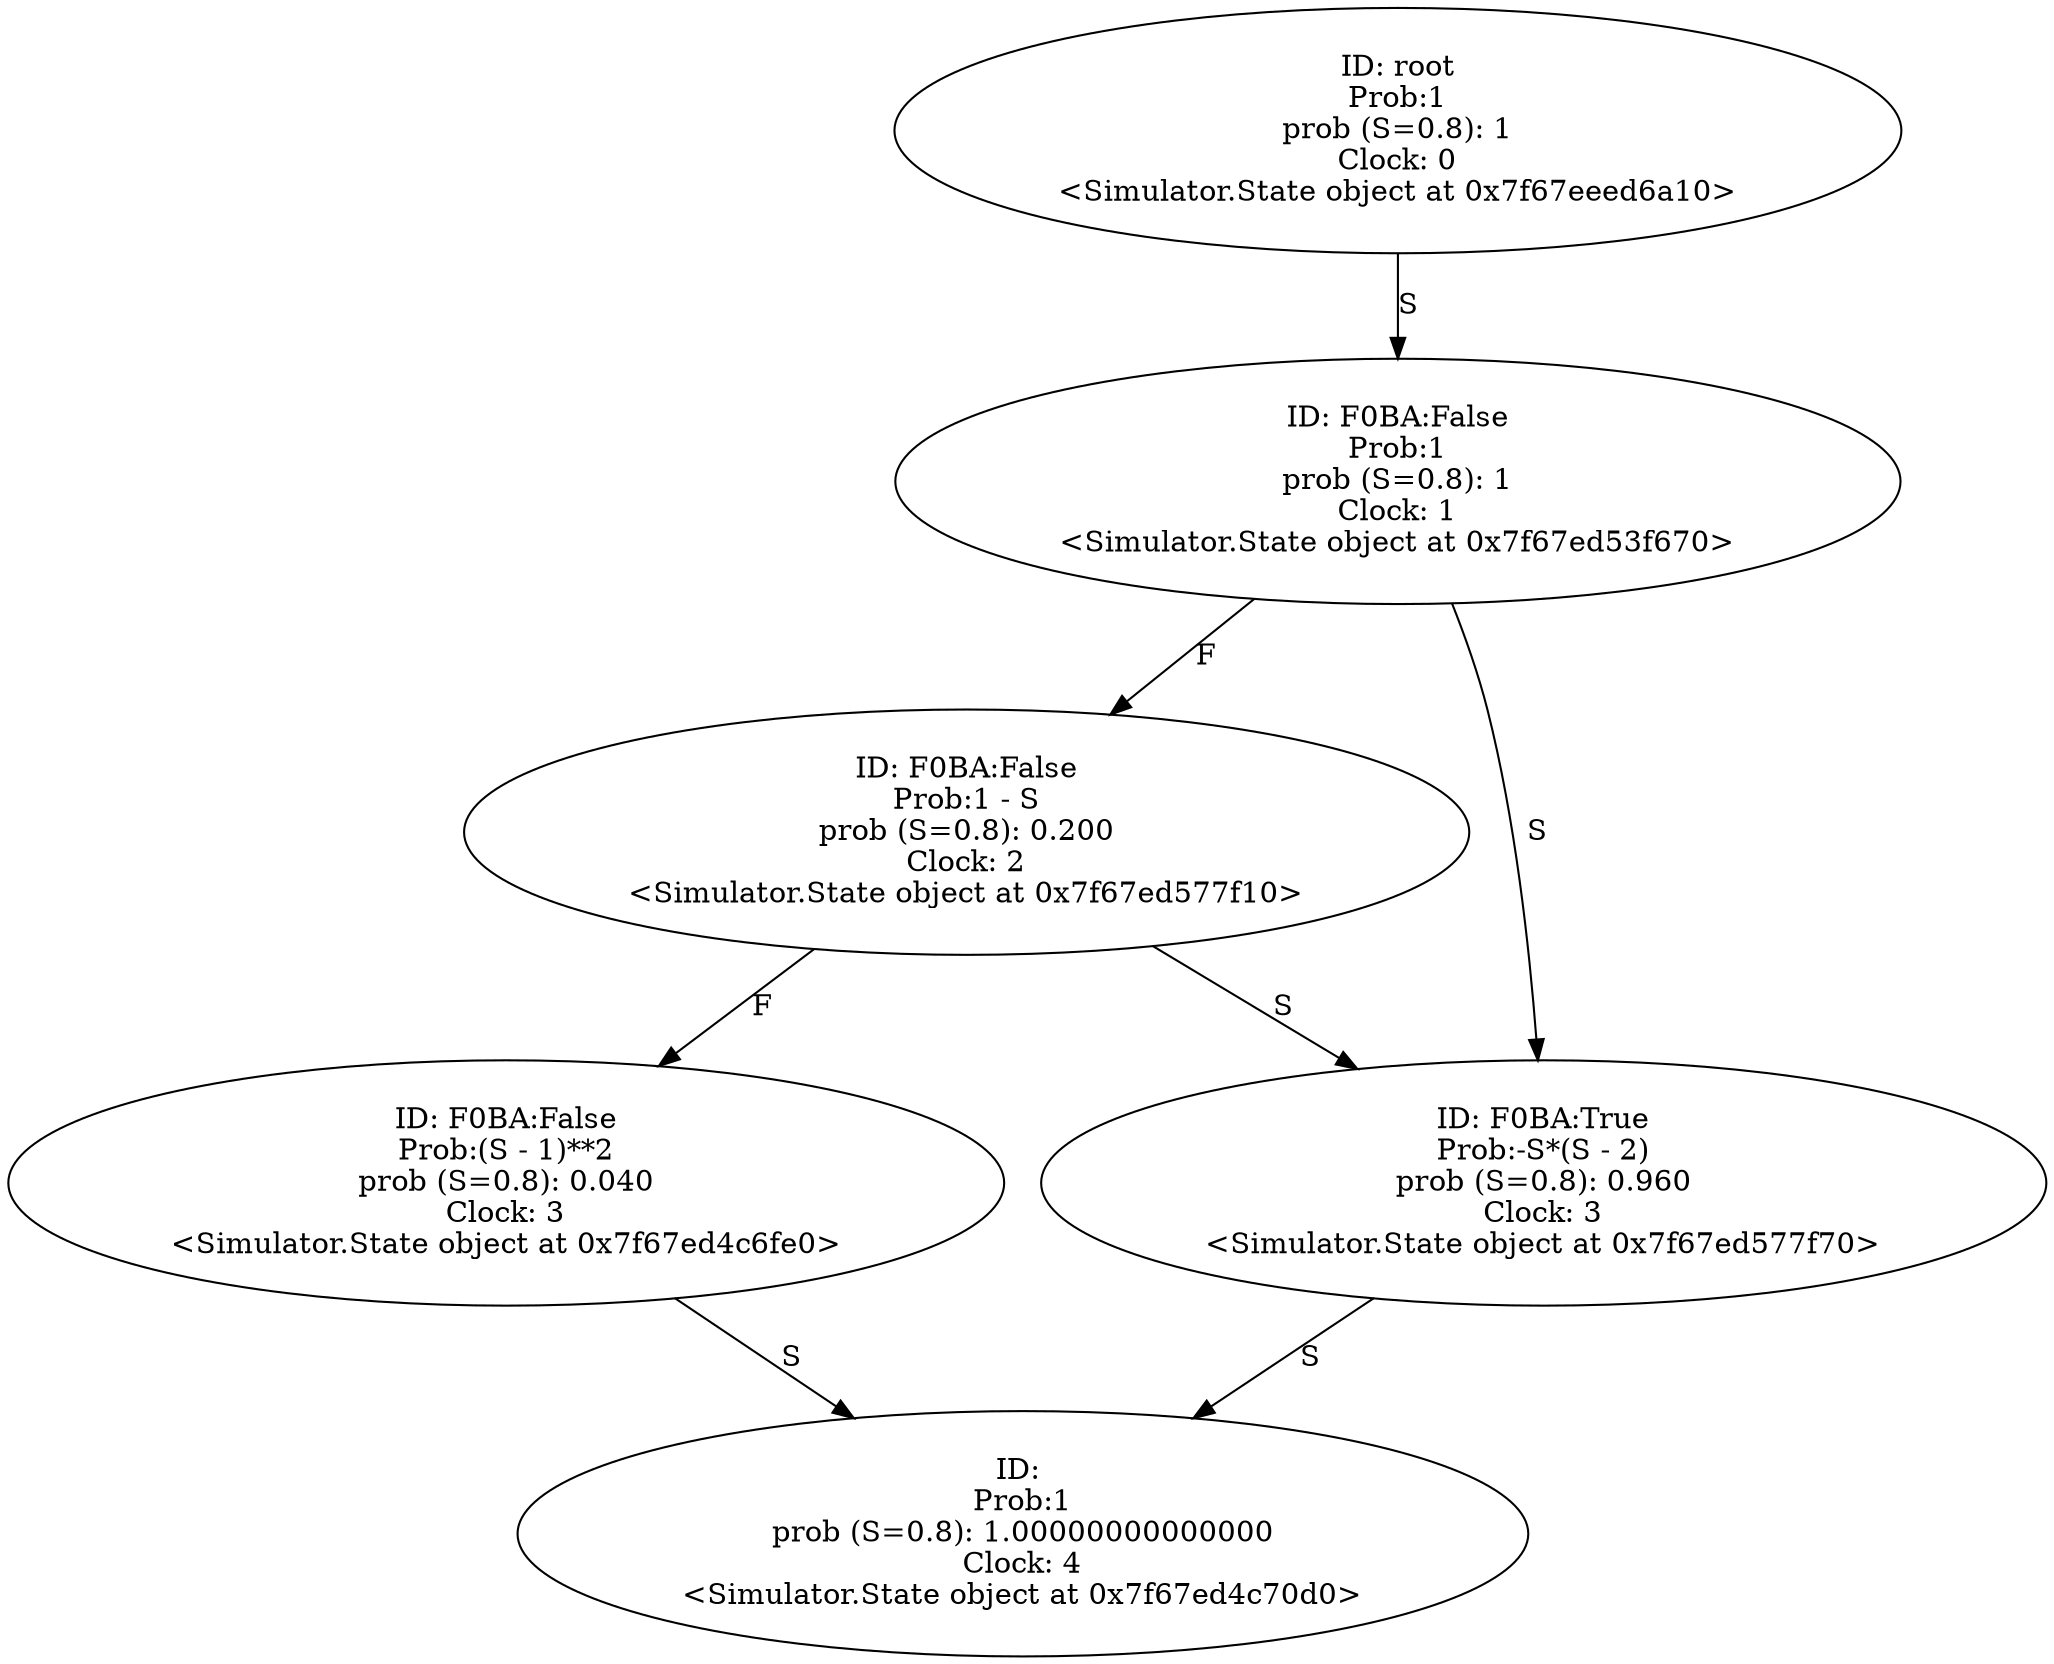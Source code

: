 digraph "./Output/half_condition.wrp" {
	<Simulator.State object at 0x7f67eeed6a10> [label="ID: root
Prob:1
prob (S=0.8): 1
Clock: 0
<Simulator.State object at 0x7f67eeed6a10>"]
	<Simulator.State object at 0x7f67eeed6a10> -> <Simulator.State object at 0x7f67ed53f670> [label=S]
	<Simulator.State object at 0x7f67ed53f670> [label="ID: F0BA:False
Prob:1
prob (S=0.8): 1
Clock: 1
<Simulator.State object at 0x7f67ed53f670>"]
	<Simulator.State object at 0x7f67ed53f670> -> <Simulator.State object at 0x7f67ed577f10> [label=F]
	<Simulator.State object at 0x7f67ed53f670> -> <Simulator.State object at 0x7f67ed577f70> [label=S]
	<Simulator.State object at 0x7f67ed577f10> [label="ID: F0BA:False
Prob:1 - S
prob (S=0.8): 0.200
Clock: 2
<Simulator.State object at 0x7f67ed577f10>"]
	<Simulator.State object at 0x7f67ed577f10> -> <Simulator.State object at 0x7f67ed4c6fe0> [label=F]
	<Simulator.State object at 0x7f67ed577f10> -> <Simulator.State object at 0x7f67ed577f70> [label=S]
	<Simulator.State object at 0x7f67ed577f70> [label="ID: F0BA:True
Prob:-S*(S - 2)
prob (S=0.8): 0.960
Clock: 3
<Simulator.State object at 0x7f67ed577f70>"]
	<Simulator.State object at 0x7f67ed577f70> -> <Simulator.State object at 0x7f67ed4c70d0> [label=S]
	<Simulator.State object at 0x7f67ed4c6fe0> [label="ID: F0BA:False
Prob:(S - 1)**2
prob (S=0.8): 0.040
Clock: 3
<Simulator.State object at 0x7f67ed4c6fe0>"]
	<Simulator.State object at 0x7f67ed4c6fe0> -> <Simulator.State object at 0x7f67ed4c70d0> [label=S]
	<Simulator.State object at 0x7f67ed4c70d0> [label="ID: 
Prob:1
prob (S=0.8): 1.00000000000000
Clock: 4
<Simulator.State object at 0x7f67ed4c70d0>"]
}
